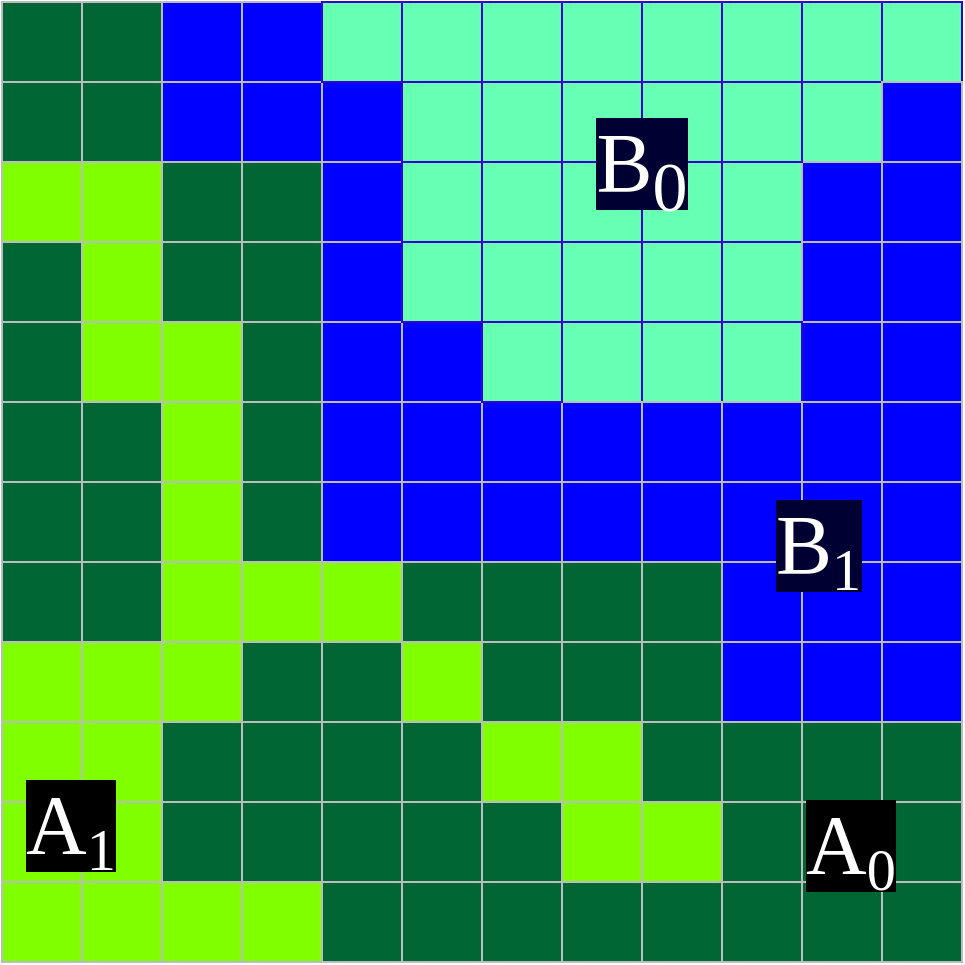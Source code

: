 <mxfile>
    <diagram id="XGsmoVSJ0GljXPWc84LD" name="Page-1">
        <mxGraphModel dx="600" dy="1408" grid="1" gridSize="10" guides="1" tooltips="1" connect="1" arrows="1" fold="1" page="1" pageScale="1" pageWidth="850" pageHeight="1100" math="0" shadow="0">
            <root>
                <mxCell id="0"/>
                <mxCell id="1" parent="0"/>
                <mxCell id="2" value="" style="rounded=0;whiteSpace=wrap;html=1;fillColor=#006633;fontColor=#ffffff;strokeColor=#BCBCBC;" parent="1" vertex="1">
                    <mxGeometry x="240" y="160" width="40" height="40" as="geometry"/>
                </mxCell>
                <mxCell id="3" value="" style="rounded=0;whiteSpace=wrap;html=1;fillColor=#006633;fontColor=#ffffff;strokeColor=#BCBCBC;" parent="1" vertex="1">
                    <mxGeometry x="280" y="160" width="40" height="40" as="geometry"/>
                </mxCell>
                <mxCell id="4" value="" style="rounded=0;whiteSpace=wrap;html=1;fillColor=#0000FF;fontColor=#ffffff;strokeColor=#BCBCBC;" parent="1" vertex="1">
                    <mxGeometry x="320" y="160" width="40" height="40" as="geometry"/>
                </mxCell>
                <mxCell id="5" value="" style="rounded=0;whiteSpace=wrap;html=1;fillColor=#0000FF;fontColor=#ffffff;strokeColor=#BCBCBC;" parent="1" vertex="1">
                    <mxGeometry x="400" y="160" width="40" height="40" as="geometry"/>
                </mxCell>
                <mxCell id="6" value="" style="rounded=0;whiteSpace=wrap;html=1;fillColor=#66FFB3;fontColor=#ffffff;strokeColor=#3700CC;" parent="1" vertex="1">
                    <mxGeometry x="440" y="160" width="40" height="40" as="geometry"/>
                </mxCell>
                <mxCell id="7" value="" style="rounded=0;whiteSpace=wrap;html=1;fillColor=#006633;fontColor=#ffffff;strokeColor=#BCBCBC;" parent="1" vertex="1">
                    <mxGeometry x="240" y="200" width="40" height="40" as="geometry"/>
                </mxCell>
                <mxCell id="8" value="" style="rounded=0;whiteSpace=wrap;html=1;fillColor=#006633;fontColor=#ffffff;strokeColor=#BCBCBC;" parent="1" vertex="1">
                    <mxGeometry x="280" y="200" width="40" height="40" as="geometry"/>
                </mxCell>
                <mxCell id="9" value="" style="rounded=0;whiteSpace=wrap;html=1;fillColor=#0000FF;fontColor=#ffffff;strokeColor=#BCBCBC;" parent="1" vertex="1">
                    <mxGeometry x="320" y="200" width="40" height="40" as="geometry"/>
                </mxCell>
                <mxCell id="10" value="" style="rounded=0;whiteSpace=wrap;html=1;fillColor=#006633;fontColor=#ffffff;strokeColor=#BCBCBC;" parent="1" vertex="1">
                    <mxGeometry x="240" y="320" width="40" height="40" as="geometry"/>
                </mxCell>
                <mxCell id="11" value="" style="rounded=0;whiteSpace=wrap;html=1;fillColor=#80FF00;fontColor=#ffffff;strokeColor=#BCBCBC;" parent="1" vertex="1">
                    <mxGeometry x="280" y="320" width="40" height="40" as="geometry"/>
                </mxCell>
                <mxCell id="12" value="" style="rounded=0;whiteSpace=wrap;html=1;fillColor=#006633;fontColor=#ffffff;strokeColor=#BCBCBC;" parent="1" vertex="1">
                    <mxGeometry x="240" y="360" width="40" height="40" as="geometry"/>
                </mxCell>
                <mxCell id="13" value="" style="rounded=0;whiteSpace=wrap;html=1;fillColor=#006633;fontColor=#ffffff;strokeColor=#BCBCBC;" parent="1" vertex="1">
                    <mxGeometry x="280" y="360" width="40" height="40" as="geometry"/>
                </mxCell>
                <mxCell id="14" value="" style="rounded=0;whiteSpace=wrap;html=1;fillColor=#80FF00;fontColor=#ffffff;strokeColor=#BCBCBC;" parent="1" vertex="1">
                    <mxGeometry x="320" y="320" width="40" height="40" as="geometry"/>
                </mxCell>
                <mxCell id="15" value="" style="rounded=0;whiteSpace=wrap;html=1;fillColor=#0000FF;fontColor=#ffffff;strokeColor=#BCBCBC;" parent="1" vertex="1">
                    <mxGeometry x="400" y="200" width="40" height="40" as="geometry"/>
                </mxCell>
                <mxCell id="16" value="" style="rounded=0;whiteSpace=wrap;html=1;fillColor=#0000FF;fontColor=#ffffff;strokeColor=#BCBCBC;" parent="1" vertex="1">
                    <mxGeometry x="440" y="200" width="40" height="40" as="geometry"/>
                </mxCell>
                <mxCell id="17" value="" style="rounded=0;whiteSpace=wrap;html=1;fillColor=#80FF00;fontColor=#ffffff;strokeColor=#BCBCBC;" parent="1" vertex="1">
                    <mxGeometry x="320" y="360" width="40" height="40" as="geometry"/>
                </mxCell>
                <mxCell id="18" value="" style="rounded=0;whiteSpace=wrap;html=1;fillColor=#0000FF;fontColor=#ffffff;strokeColor=#BCBCBC;" parent="1" vertex="1">
                    <mxGeometry x="400" y="320" width="40" height="40" as="geometry"/>
                </mxCell>
                <mxCell id="19" value="" style="rounded=0;whiteSpace=wrap;html=1;fillColor=#0000FF;fontColor=#ffffff;strokeColor=#BCBCBC;" parent="1" vertex="1">
                    <mxGeometry x="440" y="320" width="40" height="40" as="geometry"/>
                </mxCell>
                <mxCell id="20" value="" style="rounded=0;whiteSpace=wrap;html=1;fillColor=#0000FF;fontColor=#ffffff;strokeColor=#BCBCBC;" parent="1" vertex="1">
                    <mxGeometry x="400" y="360" width="40" height="40" as="geometry"/>
                </mxCell>
                <mxCell id="21" value="" style="rounded=0;whiteSpace=wrap;html=1;fillColor=#0000FF;fontColor=#ffffff;strokeColor=#BCBCBC;" parent="1" vertex="1">
                    <mxGeometry x="440" y="360" width="40" height="40" as="geometry"/>
                </mxCell>
                <mxCell id="22" value="" style="rounded=0;whiteSpace=wrap;html=1;fillColor=#80FF00;fontColor=#ffffff;strokeColor=#BCBCBC;" parent="1" vertex="1">
                    <mxGeometry x="240" y="240" width="40" height="40" as="geometry"/>
                </mxCell>
                <mxCell id="23" value="" style="rounded=0;whiteSpace=wrap;html=1;fillColor=#80FF00;fontColor=#ffffff;strokeColor=#BCBCBC;" parent="1" vertex="1">
                    <mxGeometry x="280" y="240" width="40" height="40" as="geometry"/>
                </mxCell>
                <mxCell id="24" value="" style="rounded=0;whiteSpace=wrap;html=1;fillColor=#006633;fontColor=#ffffff;strokeColor=#BCBCBC;" parent="1" vertex="1">
                    <mxGeometry x="240" y="280" width="40" height="40" as="geometry"/>
                </mxCell>
                <mxCell id="25" value="" style="rounded=0;whiteSpace=wrap;html=1;fillColor=#80FF00;fontColor=#ffffff;strokeColor=#BCBCBC;" parent="1" vertex="1">
                    <mxGeometry x="280" y="280" width="40" height="40" as="geometry"/>
                </mxCell>
                <mxCell id="26" value="" style="rounded=0;whiteSpace=wrap;html=1;fillColor=#006633;fontColor=#ffffff;strokeColor=#BCBCBC;" parent="1" vertex="1">
                    <mxGeometry x="320" y="240" width="40" height="40" as="geometry"/>
                </mxCell>
                <mxCell id="27" value="" style="rounded=0;whiteSpace=wrap;html=1;fillColor=#006633;fontColor=#ffffff;strokeColor=#BCBCBC;" parent="1" vertex="1">
                    <mxGeometry x="320" y="280" width="40" height="40" as="geometry"/>
                </mxCell>
                <mxCell id="28" value="" style="rounded=0;whiteSpace=wrap;html=1;fillColor=#006633;fontColor=#ffffff;strokeColor=#BCBCBC;" parent="1" vertex="1">
                    <mxGeometry x="360" y="240" width="40" height="40" as="geometry"/>
                </mxCell>
                <mxCell id="29" value="" style="rounded=0;whiteSpace=wrap;html=1;fillColor=#0000FF;fontColor=#ffffff;strokeColor=#BCBCBC;" parent="1" vertex="1">
                    <mxGeometry x="400" y="240" width="40" height="40" as="geometry"/>
                </mxCell>
                <mxCell id="30" value="" style="rounded=0;whiteSpace=wrap;html=1;fillColor=#006633;fontColor=#ffffff;strokeColor=#BCBCBC;" parent="1" vertex="1">
                    <mxGeometry x="360" y="280" width="40" height="40" as="geometry"/>
                </mxCell>
                <mxCell id="31" value="" style="rounded=0;whiteSpace=wrap;html=1;fillColor=#0000FF;fontColor=#ffffff;strokeColor=#BCBCBC;" parent="1" vertex="1">
                    <mxGeometry x="400" y="280" width="40" height="40" as="geometry"/>
                </mxCell>
                <mxCell id="32" value="" style="rounded=0;whiteSpace=wrap;html=1;fillColor=#0000FF;fontColor=#ffffff;strokeColor=#BCBCBC;" parent="1" vertex="1">
                    <mxGeometry x="440" y="240" width="40" height="40" as="geometry"/>
                </mxCell>
                <mxCell id="33" value="" style="rounded=0;whiteSpace=wrap;html=1;fillColor=#0000FF;fontColor=#ffffff;strokeColor=#BCBCBC;" parent="1" vertex="1">
                    <mxGeometry x="440" y="280" width="40" height="40" as="geometry"/>
                </mxCell>
                <mxCell id="34" value="" style="rounded=0;whiteSpace=wrap;html=1;fillColor=#0000FF;fontColor=#ffffff;strokeColor=#BCBCBC;" parent="1" vertex="1">
                    <mxGeometry x="360" y="160" width="40" height="40" as="geometry"/>
                </mxCell>
                <mxCell id="35" value="" style="rounded=0;whiteSpace=wrap;html=1;fillColor=#0000FF;fontColor=#ffffff;strokeColor=#BCBCBC;" parent="1" vertex="1">
                    <mxGeometry x="360" y="200" width="40" height="40" as="geometry"/>
                </mxCell>
                <mxCell id="36" value="" style="rounded=0;whiteSpace=wrap;html=1;fillColor=#006633;fontColor=#ffffff;strokeColor=#BCBCBC;" parent="1" vertex="1">
                    <mxGeometry x="360" y="320" width="40" height="40" as="geometry"/>
                </mxCell>
                <mxCell id="37" value="" style="rounded=0;whiteSpace=wrap;html=1;fillColor=#006633;fontColor=#ffffff;strokeColor=#BCBCBC;" parent="1" vertex="1">
                    <mxGeometry x="360" y="360" width="40" height="40" as="geometry"/>
                </mxCell>
                <mxCell id="41" value="" style="rounded=0;whiteSpace=wrap;html=1;fillColor=#006633;fontColor=#ffffff;strokeColor=#BCBCBC;" parent="1" vertex="1">
                    <mxGeometry x="240" y="400" width="40" height="40" as="geometry"/>
                </mxCell>
                <mxCell id="42" value="" style="rounded=0;whiteSpace=wrap;html=1;fillColor=#006633;fontColor=#ffffff;strokeColor=#BCBCBC;" parent="1" vertex="1">
                    <mxGeometry x="280" y="400" width="40" height="40" as="geometry"/>
                </mxCell>
                <mxCell id="43" value="" style="rounded=0;whiteSpace=wrap;html=1;fillColor=#80FF00;fontColor=#ffffff;strokeColor=#BCBCBC;" parent="1" vertex="1">
                    <mxGeometry x="320" y="400" width="40" height="40" as="geometry"/>
                </mxCell>
                <mxCell id="44" value="" style="rounded=0;whiteSpace=wrap;html=1;fillColor=#0000FF;fontColor=#ffffff;strokeColor=#BCBCBC;" parent="1" vertex="1">
                    <mxGeometry x="400" y="400" width="40" height="40" as="geometry"/>
                </mxCell>
                <mxCell id="45" value="" style="rounded=0;whiteSpace=wrap;html=1;fillColor=#0000FF;fontColor=#ffffff;strokeColor=#BCBCBC;" parent="1" vertex="1">
                    <mxGeometry x="440" y="400" width="40" height="40" as="geometry"/>
                </mxCell>
                <mxCell id="46" value="" style="rounded=0;whiteSpace=wrap;html=1;fillColor=#006633;fontColor=#ffffff;strokeColor=#BCBCBC;" parent="1" vertex="1">
                    <mxGeometry x="240" y="440" width="40" height="40" as="geometry"/>
                </mxCell>
                <mxCell id="47" value="" style="rounded=0;whiteSpace=wrap;html=1;fillColor=#006633;fontColor=#ffffff;strokeColor=#BCBCBC;" parent="1" vertex="1">
                    <mxGeometry x="280" y="440" width="40" height="40" as="geometry"/>
                </mxCell>
                <mxCell id="48" value="" style="rounded=0;whiteSpace=wrap;html=1;fillColor=#006633;fontColor=#ffffff;strokeColor=#BCBCBC;" parent="1" vertex="1">
                    <mxGeometry x="320" y="440" width="40" height="40" as="geometry"/>
                </mxCell>
                <mxCell id="49" value="" style="rounded=0;whiteSpace=wrap;html=1;fillColor=#80FF00;fontColor=#ffffff;strokeColor=#BCBCBC;" parent="1" vertex="1">
                    <mxGeometry x="240" y="560" width="40" height="40" as="geometry"/>
                </mxCell>
                <mxCell id="50" value="" style="rounded=0;whiteSpace=wrap;html=1;fillColor=#80FF00;fontColor=#ffffff;strokeColor=#BCBCBC;" parent="1" vertex="1">
                    <mxGeometry x="280" y="560" width="40" height="40" as="geometry"/>
                </mxCell>
                <mxCell id="51" value="" style="rounded=0;whiteSpace=wrap;html=1;fillColor=#80FF00;fontColor=#ffffff;strokeColor=#BCBCBC;" parent="1" vertex="1">
                    <mxGeometry x="240" y="600" width="40" height="40" as="geometry"/>
                </mxCell>
                <mxCell id="52" value="" style="rounded=0;whiteSpace=wrap;html=1;fillColor=#80FF00;fontColor=#ffffff;strokeColor=#BCBCBC;" parent="1" vertex="1">
                    <mxGeometry x="280" y="600" width="40" height="40" as="geometry"/>
                </mxCell>
                <mxCell id="53" value="" style="rounded=0;whiteSpace=wrap;html=1;fillColor=#006633;fontColor=#ffffff;strokeColor=#BCBCBC;" parent="1" vertex="1">
                    <mxGeometry x="320" y="560" width="40" height="40" as="geometry"/>
                </mxCell>
                <mxCell id="54" value="" style="rounded=0;whiteSpace=wrap;html=1;fillColor=#80FF00;fontColor=#ffffff;strokeColor=#BCBCBC;" parent="1" vertex="1">
                    <mxGeometry x="400" y="440" width="40" height="40" as="geometry"/>
                </mxCell>
                <mxCell id="55" value="" style="rounded=0;whiteSpace=wrap;html=1;fillColor=#006633;fontColor=#ffffff;strokeColor=#BCBCBC;" parent="1" vertex="1">
                    <mxGeometry x="440" y="440" width="40" height="40" as="geometry"/>
                </mxCell>
                <mxCell id="56" value="" style="rounded=0;whiteSpace=wrap;html=1;fillColor=#80FF00;fontColor=#ffffff;strokeColor=#BCBCBC;" parent="1" vertex="1">
                    <mxGeometry x="320" y="600" width="40" height="40" as="geometry"/>
                </mxCell>
                <mxCell id="57" value="" style="rounded=0;whiteSpace=wrap;html=1;fillColor=#006633;fontColor=#ffffff;strokeColor=#BCBCBC;" parent="1" vertex="1">
                    <mxGeometry x="400" y="560" width="40" height="40" as="geometry"/>
                </mxCell>
                <mxCell id="58" value="" style="rounded=0;whiteSpace=wrap;html=1;fillColor=#006633;fontColor=#ffffff;strokeColor=#BCBCBC;" parent="1" vertex="1">
                    <mxGeometry x="440" y="560" width="40" height="40" as="geometry"/>
                </mxCell>
                <mxCell id="59" value="" style="rounded=0;whiteSpace=wrap;html=1;fillColor=#006633;fontColor=#ffffff;strokeColor=#BCBCBC;" parent="1" vertex="1">
                    <mxGeometry x="400" y="600" width="40" height="40" as="geometry"/>
                </mxCell>
                <mxCell id="60" value="" style="rounded=0;whiteSpace=wrap;html=1;fillColor=#006633;fontColor=#ffffff;strokeColor=#BCBCBC;" parent="1" vertex="1">
                    <mxGeometry x="440" y="600" width="40" height="40" as="geometry"/>
                </mxCell>
                <mxCell id="61" value="" style="rounded=0;whiteSpace=wrap;html=1;fillColor=#80FF00;fontColor=#ffffff;strokeColor=#BCBCBC;" parent="1" vertex="1">
                    <mxGeometry x="240" y="480" width="40" height="40" as="geometry"/>
                </mxCell>
                <mxCell id="62" value="" style="rounded=0;whiteSpace=wrap;html=1;fillColor=#006633;fontColor=#ffffff;strokeColor=#BCBCBC;" parent="1" vertex="1">
                    <mxGeometry x="280" y="480" width="40" height="40" as="geometry"/>
                </mxCell>
                <mxCell id="63" value="" style="rounded=0;whiteSpace=wrap;html=1;fillColor=#80FF00;fontColor=#ffffff;strokeColor=#BCBCBC;" parent="1" vertex="1">
                    <mxGeometry x="240" y="520" width="40" height="40" as="geometry"/>
                </mxCell>
                <mxCell id="64" value="" style="rounded=0;whiteSpace=wrap;html=1;fillColor=#80FF00;fontColor=#ffffff;strokeColor=#BCBCBC;" parent="1" vertex="1">
                    <mxGeometry x="280" y="520" width="40" height="40" as="geometry"/>
                </mxCell>
                <mxCell id="65" value="" style="rounded=0;whiteSpace=wrap;html=1;fillColor=#006633;fontColor=#ffffff;strokeColor=#BCBCBC;" parent="1" vertex="1">
                    <mxGeometry x="320" y="480" width="40" height="40" as="geometry"/>
                </mxCell>
                <mxCell id="66" value="" style="rounded=0;whiteSpace=wrap;html=1;fillColor=#006633;fontColor=#ffffff;strokeColor=#BCBCBC;" parent="1" vertex="1">
                    <mxGeometry x="320" y="520" width="40" height="40" as="geometry"/>
                </mxCell>
                <mxCell id="67" value="" style="rounded=0;whiteSpace=wrap;html=1;fillColor=#006633;fontColor=#ffffff;strokeColor=#BCBCBC;" parent="1" vertex="1">
                    <mxGeometry x="360" y="480" width="40" height="40" as="geometry"/>
                </mxCell>
                <mxCell id="68" value="" style="rounded=0;whiteSpace=wrap;html=1;fillColor=#006633;fontColor=#ffffff;strokeColor=#BCBCBC;" parent="1" vertex="1">
                    <mxGeometry x="400" y="480" width="40" height="40" as="geometry"/>
                </mxCell>
                <mxCell id="69" value="" style="rounded=0;whiteSpace=wrap;html=1;fillColor=#006633;fontColor=#ffffff;strokeColor=#BCBCBC;" parent="1" vertex="1">
                    <mxGeometry x="360" y="520" width="40" height="40" as="geometry"/>
                </mxCell>
                <mxCell id="70" value="" style="rounded=0;whiteSpace=wrap;html=1;fillColor=#006633;fontColor=#ffffff;strokeColor=#BCBCBC;" parent="1" vertex="1">
                    <mxGeometry x="400" y="520" width="40" height="40" as="geometry"/>
                </mxCell>
                <mxCell id="71" value="" style="rounded=0;whiteSpace=wrap;html=1;fillColor=#80FF00;fontColor=#ffffff;strokeColor=#BCBCBC;" parent="1" vertex="1">
                    <mxGeometry x="440" y="480" width="40" height="40" as="geometry"/>
                </mxCell>
                <mxCell id="72" value="" style="rounded=0;whiteSpace=wrap;html=1;fillColor=#006633;fontColor=#ffffff;strokeColor=#BCBCBC;" parent="1" vertex="1">
                    <mxGeometry x="440" y="520" width="40" height="40" as="geometry"/>
                </mxCell>
                <mxCell id="73" value="" style="rounded=0;whiteSpace=wrap;html=1;fillColor=#006633;fontColor=#ffffff;strokeColor=#BCBCBC;" parent="1" vertex="1">
                    <mxGeometry x="360" y="400" width="40" height="40" as="geometry"/>
                </mxCell>
                <mxCell id="74" value="" style="rounded=0;whiteSpace=wrap;html=1;fillColor=#80FF00;fontColor=#ffffff;strokeColor=#BCBCBC;" parent="1" vertex="1">
                    <mxGeometry x="360" y="440" width="40" height="40" as="geometry"/>
                </mxCell>
                <mxCell id="75" value="" style="rounded=0;whiteSpace=wrap;html=1;fillColor=#006633;fontColor=#ffffff;strokeColor=#BCBCBC;" parent="1" vertex="1">
                    <mxGeometry x="360" y="560" width="40" height="40" as="geometry"/>
                </mxCell>
                <mxCell id="76" value="" style="rounded=0;whiteSpace=wrap;html=1;fillColor=#80FF00;fontColor=#ffffff;strokeColor=#BCBCBC;" parent="1" vertex="1">
                    <mxGeometry x="360" y="600" width="40" height="40" as="geometry"/>
                </mxCell>
                <mxCell id="77" value="" style="rounded=0;whiteSpace=wrap;html=1;fillColor=#66FFB3;fontColor=#ffffff;strokeColor=#3700CC;" parent="1" vertex="1">
                    <mxGeometry x="480" y="160" width="40" height="40" as="geometry"/>
                </mxCell>
                <mxCell id="78" value="" style="rounded=0;whiteSpace=wrap;html=1;fillColor=#66FFB3;fontColor=#ffffff;strokeColor=#3700CC;" parent="1" vertex="1">
                    <mxGeometry x="520" y="160" width="40" height="40" as="geometry"/>
                </mxCell>
                <mxCell id="79" value="" style="rounded=0;whiteSpace=wrap;html=1;fillColor=#66FFB3;fontColor=#ffffff;strokeColor=#3700CC;" parent="1" vertex="1">
                    <mxGeometry x="560" y="160" width="40" height="40" as="geometry"/>
                </mxCell>
                <mxCell id="80" value="" style="rounded=0;whiteSpace=wrap;html=1;fillColor=#66FFB3;fontColor=#ffffff;strokeColor=#3700CC;" parent="1" vertex="1">
                    <mxGeometry x="640" y="160" width="40" height="40" as="geometry"/>
                </mxCell>
                <mxCell id="81" value="" style="rounded=0;whiteSpace=wrap;html=1;fillColor=#66FFB3;fontColor=#ffffff;strokeColor=#3700CC;" parent="1" vertex="1">
                    <mxGeometry x="680" y="160" width="40" height="40" as="geometry"/>
                </mxCell>
                <mxCell id="82" value="" style="rounded=0;whiteSpace=wrap;html=1;fillColor=#66FFB3;fontColor=#ffffff;strokeColor=#3700CC;" parent="1" vertex="1">
                    <mxGeometry x="480" y="200" width="40" height="40" as="geometry"/>
                </mxCell>
                <mxCell id="83" value="" style="rounded=0;whiteSpace=wrap;html=1;fillColor=#66FFB3;fontColor=#ffffff;strokeColor=#3700CC;" parent="1" vertex="1">
                    <mxGeometry x="520" y="200" width="40" height="40" as="geometry"/>
                </mxCell>
                <mxCell id="84" value="" style="rounded=0;whiteSpace=wrap;html=1;fillColor=#66FFB3;fontColor=#ffffff;strokeColor=#3700CC;" parent="1" vertex="1">
                    <mxGeometry x="560" y="200" width="40" height="40" as="geometry"/>
                </mxCell>
                <mxCell id="85" value="" style="rounded=0;whiteSpace=wrap;html=1;fillColor=#0000FF;fontColor=#ffffff;strokeColor=#BCBCBC;" parent="1" vertex="1">
                    <mxGeometry x="480" y="320" width="40" height="40" as="geometry"/>
                </mxCell>
                <mxCell id="86" value="" style="rounded=0;whiteSpace=wrap;html=1;fillColor=#66FFB3;fontColor=#ffffff;strokeColor=#3700CC;" parent="1" vertex="1">
                    <mxGeometry x="520" y="320" width="40" height="40" as="geometry"/>
                </mxCell>
                <mxCell id="87" value="" style="rounded=0;whiteSpace=wrap;html=1;fillColor=#0000FF;fontColor=#ffffff;strokeColor=#BCBCBC;" parent="1" vertex="1">
                    <mxGeometry x="480" y="360" width="40" height="40" as="geometry"/>
                </mxCell>
                <mxCell id="88" value="" style="rounded=0;whiteSpace=wrap;html=1;fillColor=#0000FF;fontColor=#ffffff;strokeColor=#BCBCBC;" parent="1" vertex="1">
                    <mxGeometry x="520" y="360" width="40" height="40" as="geometry"/>
                </mxCell>
                <mxCell id="89" value="" style="rounded=0;whiteSpace=wrap;html=1;fillColor=#66FFB3;fontColor=#ffffff;strokeColor=#3700CC;" parent="1" vertex="1">
                    <mxGeometry x="560" y="320" width="40" height="40" as="geometry"/>
                </mxCell>
                <mxCell id="90" value="" style="rounded=0;whiteSpace=wrap;html=1;fillColor=#66FFB3;fontColor=#ffffff;strokeColor=#3700CC;" parent="1" vertex="1">
                    <mxGeometry x="640" y="200" width="40" height="40" as="geometry"/>
                </mxCell>
                <mxCell id="91" value="" style="rounded=0;whiteSpace=wrap;html=1;fillColor=#0000FF;fontColor=#ffffff;strokeColor=#BCBCBC;" parent="1" vertex="1">
                    <mxGeometry x="680" y="200" width="40" height="40" as="geometry"/>
                </mxCell>
                <mxCell id="92" value="" style="rounded=0;whiteSpace=wrap;html=1;fillColor=#0000FF;fontColor=#ffffff;strokeColor=#BCBCBC;" parent="1" vertex="1">
                    <mxGeometry x="560" y="360" width="40" height="40" as="geometry"/>
                </mxCell>
                <mxCell id="93" value="" style="rounded=0;whiteSpace=wrap;html=1;fillColor=#0000FF;fontColor=#ffffff;strokeColor=#BCBCBC;" parent="1" vertex="1">
                    <mxGeometry x="640" y="320" width="40" height="40" as="geometry"/>
                </mxCell>
                <mxCell id="94" value="" style="rounded=0;whiteSpace=wrap;html=1;fillColor=#0000FF;fontColor=#ffffff;strokeColor=#BCBCBC;" parent="1" vertex="1">
                    <mxGeometry x="680" y="320" width="40" height="40" as="geometry"/>
                </mxCell>
                <mxCell id="95" value="" style="rounded=0;whiteSpace=wrap;html=1;fillColor=#0000FF;fontColor=#ffffff;strokeColor=#BCBCBC;" parent="1" vertex="1">
                    <mxGeometry x="640" y="360" width="40" height="40" as="geometry"/>
                </mxCell>
                <mxCell id="96" value="" style="rounded=0;whiteSpace=wrap;html=1;fillColor=#0000FF;fontColor=#ffffff;strokeColor=#BCBCBC;" parent="1" vertex="1">
                    <mxGeometry x="680" y="360" width="40" height="40" as="geometry"/>
                </mxCell>
                <mxCell id="97" value="" style="rounded=0;whiteSpace=wrap;html=1;fillColor=#66FFB3;fontColor=#ffffff;strokeColor=#3700CC;" parent="1" vertex="1">
                    <mxGeometry x="480" y="240" width="40" height="40" as="geometry"/>
                </mxCell>
                <mxCell id="98" value="" style="rounded=0;whiteSpace=wrap;html=1;fillColor=#66FFB3;fontColor=#ffffff;strokeColor=#3700CC;" parent="1" vertex="1">
                    <mxGeometry x="520" y="240" width="40" height="40" as="geometry"/>
                </mxCell>
                <mxCell id="99" value="" style="rounded=0;whiteSpace=wrap;html=1;fillColor=#0000FF;fontColor=#ffffff;strokeColor=#BCBCBC;" parent="1" vertex="1">
                    <mxGeometry x="480" y="280" width="40" height="40" as="geometry"/>
                </mxCell>
                <mxCell id="100" value="" style="rounded=0;whiteSpace=wrap;html=1;fillColor=#66FFB3;fontColor=#ffffff;strokeColor=#3700CC;" parent="1" vertex="1">
                    <mxGeometry x="520" y="280" width="40" height="40" as="geometry"/>
                </mxCell>
                <mxCell id="101" value="" style="rounded=0;whiteSpace=wrap;html=1;fillColor=#66FFB3;fontColor=#ffffff;strokeColor=#3700CC;" parent="1" vertex="1">
                    <mxGeometry x="560" y="240" width="40" height="40" as="geometry"/>
                </mxCell>
                <mxCell id="102" value="" style="rounded=0;whiteSpace=wrap;html=1;fillColor=#66FFB3;fontColor=#ffffff;strokeColor=#3700CC;" parent="1" vertex="1">
                    <mxGeometry x="560" y="280" width="40" height="40" as="geometry"/>
                </mxCell>
                <mxCell id="103" value="" style="rounded=0;whiteSpace=wrap;html=1;fillColor=#66FFB3;fontColor=#ffffff;strokeColor=#3700CC;" parent="1" vertex="1">
                    <mxGeometry x="600" y="240" width="40" height="40" as="geometry"/>
                </mxCell>
                <mxCell id="104" value="" style="rounded=0;whiteSpace=wrap;html=1;fillColor=#0000FF;fontColor=#ffffff;strokeColor=#BCBCBC;" parent="1" vertex="1">
                    <mxGeometry x="640" y="240" width="40" height="40" as="geometry"/>
                </mxCell>
                <mxCell id="105" value="" style="rounded=0;whiteSpace=wrap;html=1;fillColor=#66FFB3;fontColor=#ffffff;strokeColor=#3700CC;" parent="1" vertex="1">
                    <mxGeometry x="600" y="280" width="40" height="40" as="geometry"/>
                </mxCell>
                <mxCell id="106" value="" style="rounded=0;whiteSpace=wrap;html=1;fillColor=#0000FF;fontColor=#ffffff;strokeColor=#BCBCBC;" parent="1" vertex="1">
                    <mxGeometry x="640" y="280" width="40" height="40" as="geometry"/>
                </mxCell>
                <mxCell id="107" value="" style="rounded=0;whiteSpace=wrap;html=1;fillColor=#0000FF;fontColor=#ffffff;strokeColor=#BCBCBC;" parent="1" vertex="1">
                    <mxGeometry x="680" y="240" width="40" height="40" as="geometry"/>
                </mxCell>
                <mxCell id="108" value="" style="rounded=0;whiteSpace=wrap;html=1;fillColor=#0000FF;fontColor=#ffffff;strokeColor=#BCBCBC;" parent="1" vertex="1">
                    <mxGeometry x="680" y="280" width="40" height="40" as="geometry"/>
                </mxCell>
                <mxCell id="109" value="" style="rounded=0;whiteSpace=wrap;html=1;fillColor=#66FFB3;fontColor=#ffffff;strokeColor=#3700CC;" parent="1" vertex="1">
                    <mxGeometry x="600" y="160" width="40" height="40" as="geometry"/>
                </mxCell>
                <mxCell id="110" value="" style="rounded=0;whiteSpace=wrap;html=1;fillColor=#66FFB3;fontColor=#ffffff;strokeColor=#3700CC;" parent="1" vertex="1">
                    <mxGeometry x="600" y="200" width="40" height="40" as="geometry"/>
                </mxCell>
                <mxCell id="111" value="" style="rounded=0;whiteSpace=wrap;html=1;fillColor=#66FFB3;fontColor=#ffffff;strokeColor=#3700CC;" parent="1" vertex="1">
                    <mxGeometry x="600" y="320" width="40" height="40" as="geometry"/>
                </mxCell>
                <mxCell id="112" value="" style="rounded=0;whiteSpace=wrap;html=1;fillColor=#0000FF;fontColor=#ffffff;strokeColor=#BCBCBC;" parent="1" vertex="1">
                    <mxGeometry x="600" y="360" width="40" height="40" as="geometry"/>
                </mxCell>
                <mxCell id="113" value="" style="rounded=0;whiteSpace=wrap;html=1;fillColor=#0000FF;fontColor=#ffffff;strokeColor=#BCBCBC;" parent="1" vertex="1">
                    <mxGeometry x="480" y="400" width="40" height="40" as="geometry"/>
                </mxCell>
                <mxCell id="114" value="" style="rounded=0;whiteSpace=wrap;html=1;fillColor=#0000FF;fontColor=#ffffff;strokeColor=#BCBCBC;" parent="1" vertex="1">
                    <mxGeometry x="520" y="400" width="40" height="40" as="geometry"/>
                </mxCell>
                <mxCell id="115" value="" style="rounded=0;whiteSpace=wrap;html=1;fillColor=#0000FF;fontColor=#ffffff;strokeColor=#BCBCBC;" parent="1" vertex="1">
                    <mxGeometry x="560" y="400" width="40" height="40" as="geometry"/>
                </mxCell>
                <mxCell id="116" value="" style="rounded=0;whiteSpace=wrap;html=1;fillColor=#0000FF;fontColor=#ffffff;strokeColor=#BCBCBC;" parent="1" vertex="1">
                    <mxGeometry x="640" y="400" width="40" height="40" as="geometry"/>
                </mxCell>
                <mxCell id="117" value="" style="rounded=0;whiteSpace=wrap;html=1;fillColor=#0000FF;fontColor=#ffffff;strokeColor=#BCBCBC;" parent="1" vertex="1">
                    <mxGeometry x="680" y="400" width="40" height="40" as="geometry"/>
                </mxCell>
                <mxCell id="118" value="" style="rounded=0;whiteSpace=wrap;html=1;fillColor=#006633;fontColor=#ffffff;strokeColor=#BCBCBC;" parent="1" vertex="1">
                    <mxGeometry x="480" y="440" width="40" height="40" as="geometry"/>
                </mxCell>
                <mxCell id="119" value="" style="rounded=0;whiteSpace=wrap;html=1;fillColor=#006633;fontColor=#ffffff;strokeColor=#BCBCBC;" parent="1" vertex="1">
                    <mxGeometry x="520" y="440" width="40" height="40" as="geometry"/>
                </mxCell>
                <mxCell id="120" value="" style="rounded=0;whiteSpace=wrap;html=1;fillColor=#006633;fontColor=#ffffff;strokeColor=#BCBCBC;" parent="1" vertex="1">
                    <mxGeometry x="560" y="440" width="40" height="40" as="geometry"/>
                </mxCell>
                <mxCell id="121" value="" style="rounded=0;whiteSpace=wrap;html=1;fillColor=#006633;fontColor=#ffffff;strokeColor=#BCBCBC;" parent="1" vertex="1">
                    <mxGeometry x="480" y="560" width="40" height="40" as="geometry"/>
                </mxCell>
                <mxCell id="122" value="" style="rounded=0;whiteSpace=wrap;html=1;fillColor=#80FF00;fontColor=#ffffff;strokeColor=#BCBCBC;" parent="1" vertex="1">
                    <mxGeometry x="520" y="560" width="40" height="40" as="geometry"/>
                </mxCell>
                <mxCell id="123" value="" style="rounded=0;whiteSpace=wrap;html=1;fillColor=#006633;fontColor=#ffffff;strokeColor=#BCBCBC;" parent="1" vertex="1">
                    <mxGeometry x="480" y="600" width="40" height="40" as="geometry"/>
                </mxCell>
                <mxCell id="124" value="" style="rounded=0;whiteSpace=wrap;html=1;fillColor=#006633;fontColor=#ffffff;strokeColor=#BCBCBC;" parent="1" vertex="1">
                    <mxGeometry x="520" y="600" width="40" height="40" as="geometry"/>
                </mxCell>
                <mxCell id="125" value="" style="rounded=0;whiteSpace=wrap;html=1;fillColor=#80FF00;fontColor=#ffffff;strokeColor=#BCBCBC;" parent="1" vertex="1">
                    <mxGeometry x="560" y="560" width="40" height="40" as="geometry"/>
                </mxCell>
                <mxCell id="126" value="" style="rounded=0;whiteSpace=wrap;html=1;fillColor=#0000FF;fontColor=#ffffff;strokeColor=#BCBCBC;" parent="1" vertex="1">
                    <mxGeometry x="640" y="440" width="40" height="40" as="geometry"/>
                </mxCell>
                <mxCell id="127" value="" style="rounded=0;whiteSpace=wrap;html=1;fillColor=#0000FF;fontColor=#ffffff;strokeColor=#BCBCBC;" parent="1" vertex="1">
                    <mxGeometry x="680" y="440" width="40" height="40" as="geometry"/>
                </mxCell>
                <mxCell id="128" value="" style="rounded=0;whiteSpace=wrap;html=1;fillColor=#006633;fontColor=#ffffff;strokeColor=#BCBCBC;" parent="1" vertex="1">
                    <mxGeometry x="560" y="600" width="40" height="40" as="geometry"/>
                </mxCell>
                <mxCell id="129" value="" style="rounded=0;whiteSpace=wrap;html=1;fillColor=#006633;fontColor=#ffffff;strokeColor=#BCBCBC;" parent="1" vertex="1">
                    <mxGeometry x="640" y="560" width="40" height="40" as="geometry"/>
                </mxCell>
                <mxCell id="130" value="" style="rounded=0;whiteSpace=wrap;html=1;fillColor=#006633;fontColor=#ffffff;strokeColor=#BCBCBC;" parent="1" vertex="1">
                    <mxGeometry x="680" y="560" width="40" height="40" as="geometry"/>
                </mxCell>
                <mxCell id="131" value="" style="rounded=0;whiteSpace=wrap;html=1;fillColor=#006633;fontColor=#ffffff;strokeColor=#BCBCBC;" parent="1" vertex="1">
                    <mxGeometry x="640" y="600" width="40" height="40" as="geometry"/>
                </mxCell>
                <mxCell id="132" value="" style="rounded=0;whiteSpace=wrap;html=1;fillColor=#006633;fontColor=#ffffff;strokeColor=#BCBCBC;" parent="1" vertex="1">
                    <mxGeometry x="680" y="600" width="40" height="40" as="geometry"/>
                </mxCell>
                <mxCell id="133" value="" style="rounded=0;whiteSpace=wrap;html=1;fillColor=#006633;fontColor=#ffffff;strokeColor=#BCBCBC;" parent="1" vertex="1">
                    <mxGeometry x="480" y="480" width="40" height="40" as="geometry"/>
                </mxCell>
                <mxCell id="134" value="" style="rounded=0;whiteSpace=wrap;html=1;fillColor=#006633;fontColor=#ffffff;strokeColor=#BCBCBC;" parent="1" vertex="1">
                    <mxGeometry x="520" y="480" width="40" height="40" as="geometry"/>
                </mxCell>
                <mxCell id="135" value="" style="rounded=0;whiteSpace=wrap;html=1;fillColor=#80FF00;fontColor=#ffffff;strokeColor=#BCBCBC;" parent="1" vertex="1">
                    <mxGeometry x="480" y="520" width="40" height="40" as="geometry"/>
                </mxCell>
                <mxCell id="136" value="" style="rounded=0;whiteSpace=wrap;html=1;fillColor=#80FF00;fontColor=#ffffff;strokeColor=#BCBCBC;" parent="1" vertex="1">
                    <mxGeometry x="520" y="520" width="40" height="40" as="geometry"/>
                </mxCell>
                <mxCell id="137" value="" style="rounded=0;whiteSpace=wrap;html=1;fillColor=#006633;fontColor=#ffffff;strokeColor=#BCBCBC;" parent="1" vertex="1">
                    <mxGeometry x="560" y="480" width="40" height="40" as="geometry"/>
                </mxCell>
                <mxCell id="138" value="" style="rounded=0;whiteSpace=wrap;html=1;fillColor=#006633;fontColor=#ffffff;strokeColor=#BCBCBC;" parent="1" vertex="1">
                    <mxGeometry x="560" y="520" width="40" height="40" as="geometry"/>
                </mxCell>
                <mxCell id="139" value="" style="rounded=0;whiteSpace=wrap;html=1;fillColor=#0000FF;fontColor=#ffffff;strokeColor=#BCBCBC;" parent="1" vertex="1">
                    <mxGeometry x="600" y="480" width="40" height="40" as="geometry"/>
                </mxCell>
                <mxCell id="140" value="" style="rounded=0;whiteSpace=wrap;html=1;fillColor=#0000FF;fontColor=#ffffff;strokeColor=#BCBCBC;" parent="1" vertex="1">
                    <mxGeometry x="640" y="480" width="40" height="40" as="geometry"/>
                </mxCell>
                <mxCell id="141" value="" style="rounded=0;whiteSpace=wrap;html=1;fillColor=#006633;fontColor=#ffffff;strokeColor=#BCBCBC;" parent="1" vertex="1">
                    <mxGeometry x="600" y="520" width="40" height="40" as="geometry"/>
                </mxCell>
                <mxCell id="142" value="" style="rounded=0;whiteSpace=wrap;html=1;fillColor=#006633;fontColor=#ffffff;strokeColor=#BCBCBC;" parent="1" vertex="1">
                    <mxGeometry x="640" y="520" width="40" height="40" as="geometry"/>
                </mxCell>
                <mxCell id="143" value="" style="rounded=0;whiteSpace=wrap;html=1;fillColor=#0000FF;fontColor=#ffffff;strokeColor=#BCBCBC;" parent="1" vertex="1">
                    <mxGeometry x="680" y="480" width="40" height="40" as="geometry"/>
                </mxCell>
                <mxCell id="144" value="" style="rounded=0;whiteSpace=wrap;html=1;fillColor=#006633;fontColor=#ffffff;strokeColor=#BCBCBC;" parent="1" vertex="1">
                    <mxGeometry x="680" y="520" width="40" height="40" as="geometry"/>
                </mxCell>
                <mxCell id="145" value="" style="rounded=0;whiteSpace=wrap;html=1;fillColor=#0000FF;fontColor=#ffffff;strokeColor=#BCBCBC;" parent="1" vertex="1">
                    <mxGeometry x="600" y="400" width="40" height="40" as="geometry"/>
                </mxCell>
                <mxCell id="146" value="" style="rounded=0;whiteSpace=wrap;html=1;fillColor=#0000FF;fontColor=#ffffff;strokeColor=#BCBCBC;" parent="1" vertex="1">
                    <mxGeometry x="600" y="440" width="40" height="40" as="geometry"/>
                </mxCell>
                <mxCell id="147" value="" style="rounded=0;whiteSpace=wrap;html=1;fillColor=#006633;fontColor=#ffffff;strokeColor=#BCBCBC;" parent="1" vertex="1">
                    <mxGeometry x="600" y="560" width="40" height="40" as="geometry"/>
                </mxCell>
                <mxCell id="148" value="" style="rounded=0;whiteSpace=wrap;html=1;fillColor=#006633;fontColor=#ffffff;strokeColor=#BCBCBC;" parent="1" vertex="1">
                    <mxGeometry x="600" y="600" width="40" height="40" as="geometry"/>
                </mxCell>
                <mxCell id="152" value="" style="rounded=0;whiteSpace=wrap;html=1;fillColor=#66FFB3;fontColor=#ffffff;strokeColor=#3700CC;" parent="1" vertex="1">
                    <mxGeometry x="400" y="160" width="40" height="40" as="geometry"/>
                </mxCell>
                <mxCell id="153" value="" style="rounded=0;whiteSpace=wrap;html=1;fillColor=#66FFB3;fontColor=#ffffff;strokeColor=#3700CC;" parent="1" vertex="1">
                    <mxGeometry x="440" y="200" width="40" height="40" as="geometry"/>
                </mxCell>
                <mxCell id="154" value="" style="rounded=0;whiteSpace=wrap;html=1;fillColor=#66FFB3;fontColor=#ffffff;strokeColor=#3700CC;" parent="1" vertex="1">
                    <mxGeometry x="440" y="280" width="40" height="40" as="geometry"/>
                </mxCell>
                <mxCell id="155" value="" style="rounded=0;whiteSpace=wrap;html=1;fillColor=#66FFB3;fontColor=#ffffff;strokeColor=#3700CC;" parent="1" vertex="1">
                    <mxGeometry x="440" y="240" width="40" height="40" as="geometry"/>
                </mxCell>
                <mxCell id="156" value="" style="rounded=0;whiteSpace=wrap;html=1;fillColor=#66FFB3;fontColor=#ffffff;strokeColor=#3700CC;" parent="1" vertex="1">
                    <mxGeometry x="480" y="320" width="40" height="40" as="geometry"/>
                </mxCell>
                <mxCell id="157" value="" style="rounded=0;whiteSpace=wrap;html=1;fillColor=#66FFB3;fontColor=#ffffff;strokeColor=#3700CC;" parent="1" vertex="1">
                    <mxGeometry x="480" y="280" width="40" height="40" as="geometry"/>
                </mxCell>
                <mxCell id="158" value="" style="rounded=0;whiteSpace=wrap;html=1;fillColor=#80FF00;fontColor=#ffffff;strokeColor=#BCBCBC;" parent="1" vertex="1">
                    <mxGeometry x="320" y="440" width="40" height="40" as="geometry"/>
                </mxCell>
                <mxCell id="159" value="" style="rounded=0;whiteSpace=wrap;html=1;fillColor=#80FF00;fontColor=#ffffff;strokeColor=#BCBCBC;" parent="1" vertex="1">
                    <mxGeometry x="320" y="480" width="40" height="40" as="geometry"/>
                </mxCell>
                <mxCell id="160" value="" style="rounded=0;whiteSpace=wrap;html=1;fillColor=#80FF00;fontColor=#ffffff;strokeColor=#BCBCBC;" parent="1" vertex="1">
                    <mxGeometry x="280" y="480" width="40" height="40" as="geometry"/>
                </mxCell>
                <mxCell id="161" value="&lt;font face=&quot;Georgia&quot; style=&quot;font-size: 42px ; background-color: rgb(0 , 0 , 51)&quot; color=&quot;#ffffff&quot;&gt;B&lt;sub&gt;0&lt;/sub&gt;&lt;/font&gt;" style="text;html=1;strokeColor=none;fillColor=none;align=center;verticalAlign=middle;whiteSpace=wrap;rounded=0;" parent="1" vertex="1">
                    <mxGeometry x="530" y="230" width="60" height="30" as="geometry"/>
                </mxCell>
                <mxCell id="162" value="&lt;span style=&quot;background-color: rgb(0 , 0 , 51)&quot;&gt;&lt;font color=&quot;#ffffff&quot;&gt;&lt;span style=&quot;font-family: &amp;#34;georgia&amp;#34; ; font-size: 42px ; font-style: normal ; font-weight: 400 ; letter-spacing: normal ; text-align: center ; text-indent: 0px ; text-transform: none ; word-spacing: 0px ; display: inline ; float: none&quot;&gt;B&lt;/span&gt;&lt;span style=&quot;font-family: &amp;#34;georgia&amp;#34; ; font-style: normal ; font-weight: 400 ; letter-spacing: normal ; text-align: center ; text-indent: 0px ; text-transform: none ; word-spacing: 0px ; display: inline ; float: none ; font-size: 35px&quot;&gt;&lt;sub&gt;1&lt;/sub&gt;&lt;/span&gt;&lt;/font&gt;&lt;/span&gt;" style="text;whiteSpace=wrap;html=1;fontSize=42;fontFamily=Georgia;fontColor=#99FFCC;" parent="1" vertex="1">
                    <mxGeometry x="625" y="400" width="70" height="80" as="geometry"/>
                </mxCell>
                <mxCell id="163" value="&lt;font style=&quot;background-color: rgb(0 , 0 , 0)&quot; color=&quot;#ffffff&quot;&gt;&lt;span style=&quot;font-style: normal ; font-weight: 400 ; letter-spacing: normal ; text-indent: 0px ; text-transform: none ; word-spacing: 0px ; font-family: &amp;#34;georgia&amp;#34; ; text-align: center ; display: inline ; float: none&quot;&gt;A&lt;/span&gt;&lt;span style=&quot;font-style: normal ; font-weight: 400 ; letter-spacing: normal ; text-indent: 0px ; text-transform: none ; word-spacing: 0px ; font-family: &amp;#34;georgia&amp;#34; ; text-align: center ; display: inline ; float: none ; font-size: 35px&quot;&gt;&lt;sub&gt;0&lt;/sub&gt;&lt;/span&gt;&lt;/font&gt;" style="text;whiteSpace=wrap;html=1;fontSize=42;fontFamily=Georgia;fontColor=#0000FF;" parent="1" vertex="1">
                    <mxGeometry x="640" y="550" width="70" height="70" as="geometry"/>
                </mxCell>
                <mxCell id="164" value="&lt;span style=&quot;background-color: rgb(0 , 0 , 0)&quot;&gt;&lt;font color=&quot;#ffffff&quot;&gt;&lt;span style=&quot;font-size: 42px ; font-style: normal ; font-weight: 400 ; letter-spacing: normal ; text-indent: 0px ; text-transform: none ; word-spacing: 0px ; font-family: &amp;#34;georgia&amp;#34; ; text-align: center ; display: inline ; float: none&quot;&gt;A&lt;/span&gt;&lt;span style=&quot;font-style: normal ; font-weight: 400 ; letter-spacing: normal ; text-indent: 0px ; text-transform: none ; word-spacing: 0px ; font-family: &amp;#34;georgia&amp;#34; ; text-align: center ; display: inline ; float: none ; font-size: 35px&quot;&gt;&lt;sub&gt;1&lt;/sub&gt;&lt;/span&gt;&lt;/font&gt;&lt;/span&gt;" style="text;whiteSpace=wrap;html=1;fontSize=42;fontFamily=Georgia;fontColor=#006600;" parent="1" vertex="1">
                    <mxGeometry x="250" y="540" width="70" height="70" as="geometry"/>
                </mxCell>
            </root>
        </mxGraphModel>
    </diagram>
</mxfile>